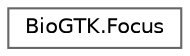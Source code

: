 digraph "Graphical Class Hierarchy"
{
 // LATEX_PDF_SIZE
  bgcolor="transparent";
  edge [fontname=Helvetica,fontsize=10,labelfontname=Helvetica,labelfontsize=10];
  node [fontname=Helvetica,fontsize=10,shape=box,height=0.2,width=0.4];
  rankdir="LR";
  Node0 [id="Node000000",label="BioGTK.Focus",height=0.2,width=0.4,color="grey40", fillcolor="white", style="filled",URL="$class_bio_g_t_k_1_1_focus.html",tooltip=" "];
}
